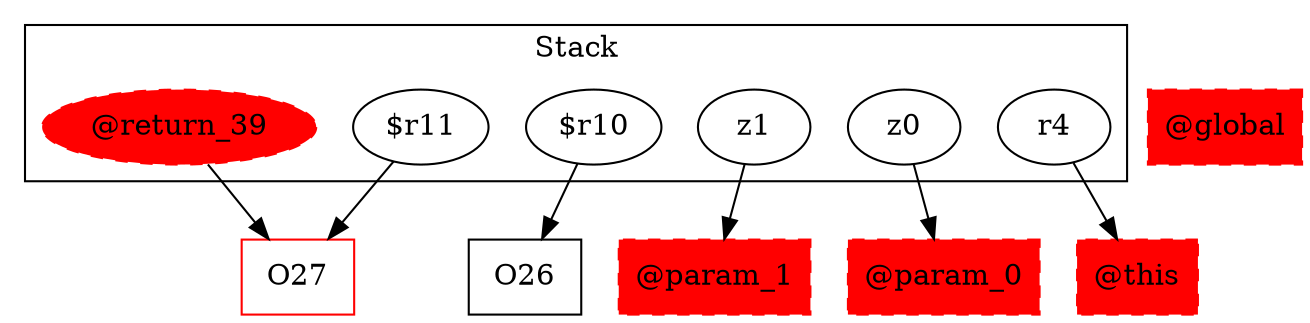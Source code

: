 digraph sample {
  rankDir="LR";
  subgraph cluster_0 {
    label="Stack"
    "$r11"; "$r10"; "@return_39"; "z1"; "z0"; "r4"; 
  }
  "$r11" -> { O27[shape=box]};
  "$r10" -> { O26[shape=box]};
  "@return_39" -> { O27[shape=box]};
  "z1" -> { "@param_1"[shape=box]};
  "z0" -> { "@param_0"[shape=box]};
  "r4" -> { "@this"[shape=box]};
  "@return_39"[style="filled,dashed"]; 
  "@global"[shape=box, style="filled,dashed"];
  "@this"[shape=box, style="filled,dashed"];
  "@param_0"[shape=box, style="filled,dashed"];
  "@param_1"[shape=box, style="filled,dashed"];
  O27[color="red"];
  "@return_39"[color="red"];
  "@global"[color="red"];
  "@this"[color="red"];
  "@param_0"[color="red"];
  "@param_1"[color="red"];
}
